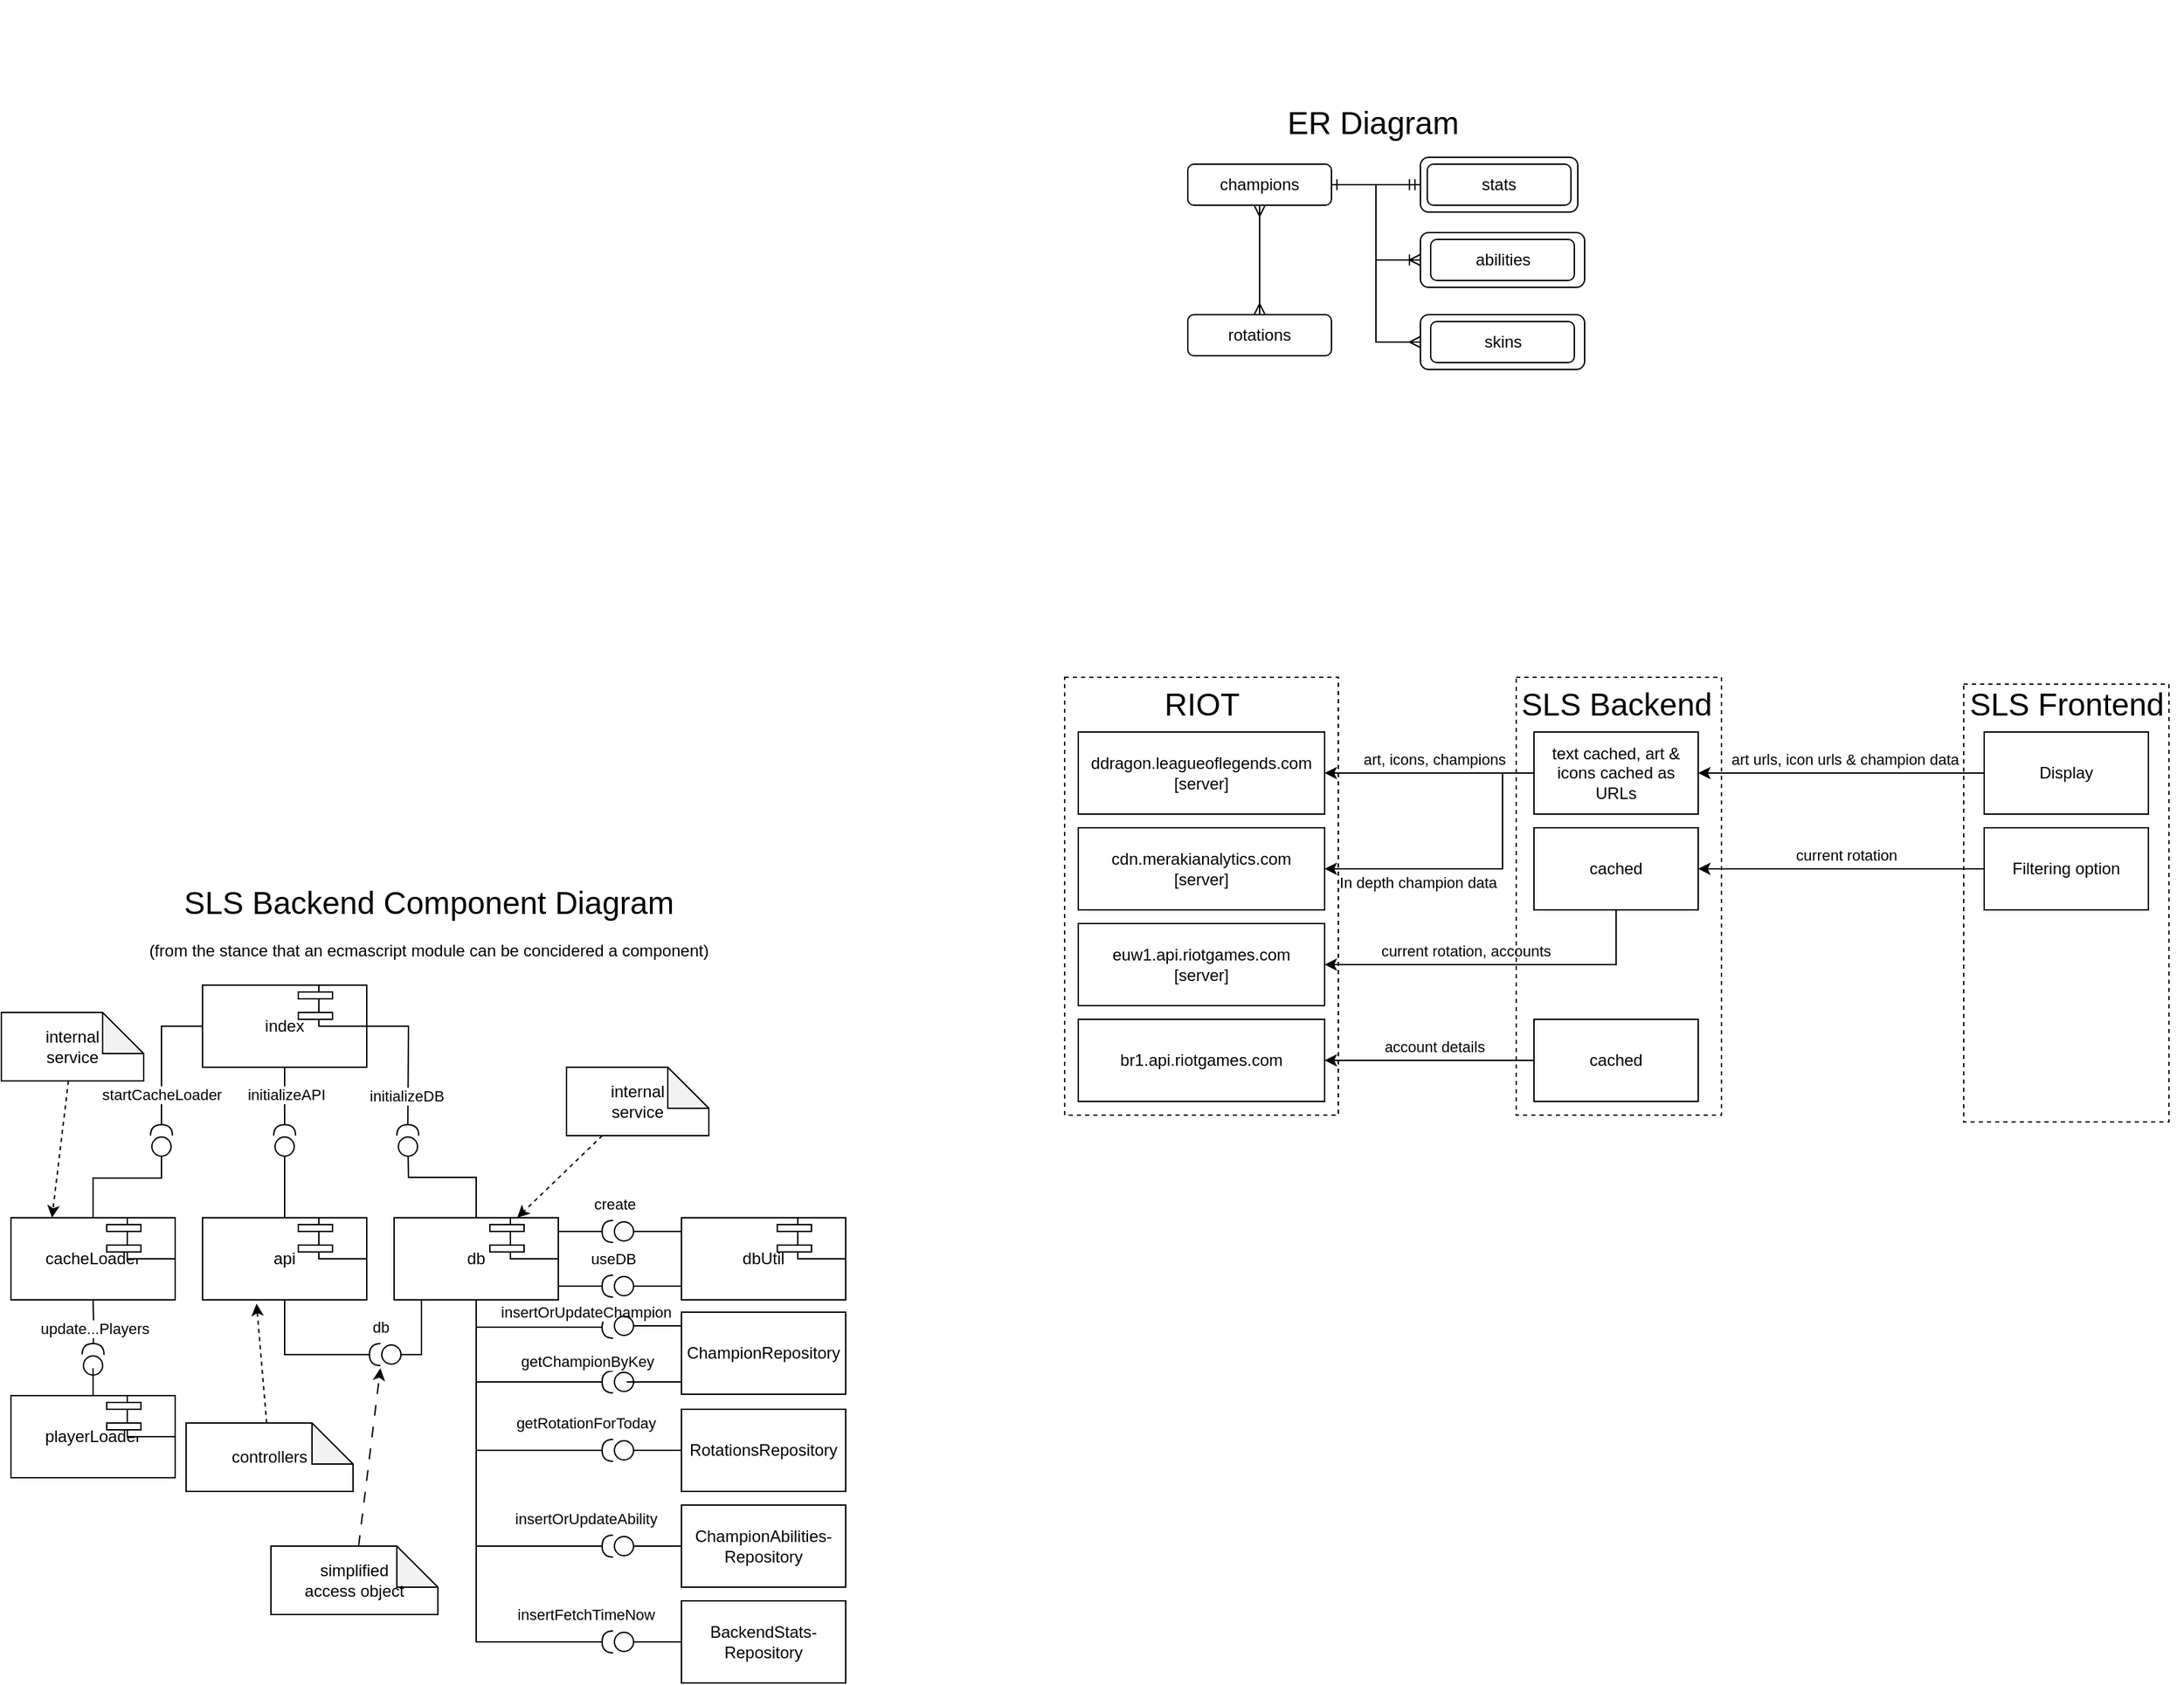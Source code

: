<mxfile version="21.2.7" type="device">
  <diagram name="Side-1" id="GAiowCaoIhMKVycIKYPk">
    <mxGraphModel dx="2308" dy="799" grid="1" gridSize="10" guides="1" tooltips="1" connect="1" arrows="1" fold="1" page="1" pageScale="1" pageWidth="827" pageHeight="1169" math="0" shadow="0">
      <root>
        <mxCell id="0" />
        <mxCell id="1" parent="0" />
        <mxCell id="Hu1gVXQANjmjMfa-NOWD-140" value="" style="rounded=0;whiteSpace=wrap;html=1;dashed=1;fillColor=none;" vertex="1" parent="1">
          <mxGeometry x="-50" y="585" width="200" height="320" as="geometry" />
        </mxCell>
        <mxCell id="Hu1gVXQANjmjMfa-NOWD-12" style="edgeStyle=orthogonalEdgeStyle;rounded=0;orthogonalLoop=1;jettySize=auto;html=1;startArrow=classic;startFill=1;endArrow=none;endFill=0;" edge="1" parent="1" source="Hu1gVXQANjmjMfa-NOWD-2" target="Hu1gVXQANjmjMfa-NOWD-10">
          <mxGeometry relative="1" as="geometry" />
        </mxCell>
        <mxCell id="Hu1gVXQANjmjMfa-NOWD-13" value="art, icons, champions" style="edgeLabel;html=1;align=center;verticalAlign=middle;resizable=0;points=[];" vertex="1" connectable="0" parent="Hu1gVXQANjmjMfa-NOWD-12">
          <mxGeometry x="-0.202" y="1" relative="1" as="geometry">
            <mxPoint x="19" y="-9" as="offset" />
          </mxGeometry>
        </mxCell>
        <mxCell id="Hu1gVXQANjmjMfa-NOWD-2" value="ddragon.leagueoflegends.com&lt;br&gt;[server]" style="rounded=0;whiteSpace=wrap;html=1;" vertex="1" parent="1">
          <mxGeometry x="-40" y="625" width="180" height="60" as="geometry" />
        </mxCell>
        <mxCell id="Hu1gVXQANjmjMfa-NOWD-3" value="euw1.api.riotgames.com&lt;br&gt;[server]" style="rounded=0;whiteSpace=wrap;html=1;" vertex="1" parent="1">
          <mxGeometry x="-40" y="765" width="180" height="60" as="geometry" />
        </mxCell>
        <mxCell id="Hu1gVXQANjmjMfa-NOWD-4" value="cdn.merakianalytics.com&lt;br&gt;[server]" style="rounded=0;whiteSpace=wrap;html=1;" vertex="1" parent="1">
          <mxGeometry x="-40" y="695" width="180" height="60" as="geometry" />
        </mxCell>
        <mxCell id="Hu1gVXQANjmjMfa-NOWD-5" value="br1.api.riotgames.com" style="rounded=0;whiteSpace=wrap;html=1;" vertex="1" parent="1">
          <mxGeometry x="-40" y="835" width="180" height="60" as="geometry" />
        </mxCell>
        <mxCell id="Hu1gVXQANjmjMfa-NOWD-6" value="&lt;font style=&quot;font-size: 23px;&quot;&gt;RIOT&lt;/font&gt;" style="text;html=1;align=center;verticalAlign=middle;resizable=0;points=[];autosize=1;strokeColor=none;fillColor=none;" vertex="1" parent="1">
          <mxGeometry x="10" y="585" width="80" height="40" as="geometry" />
        </mxCell>
        <mxCell id="Hu1gVXQANjmjMfa-NOWD-7" value="&lt;font style=&quot;font-size: 23px;&quot;&gt;SLS Backend&lt;/font&gt;" style="text;html=1;align=center;verticalAlign=middle;resizable=0;points=[];autosize=1;strokeColor=none;fillColor=none;" vertex="1" parent="1">
          <mxGeometry x="273" y="585" width="160" height="40" as="geometry" />
        </mxCell>
        <mxCell id="Hu1gVXQANjmjMfa-NOWD-8" value="&lt;font style=&quot;font-size: 23px;&quot;&gt;SLS Frontend&lt;/font&gt;" style="text;html=1;align=center;verticalAlign=middle;resizable=0;points=[];autosize=1;strokeColor=none;fillColor=none;" vertex="1" parent="1">
          <mxGeometry x="597" y="585" width="170" height="40" as="geometry" />
        </mxCell>
        <mxCell id="Hu1gVXQANjmjMfa-NOWD-18" style="edgeStyle=orthogonalEdgeStyle;rounded=0;orthogonalLoop=1;jettySize=auto;html=1;entryX=1;entryY=0.5;entryDx=0;entryDy=0;" edge="1" parent="1" source="Hu1gVXQANjmjMfa-NOWD-10" target="Hu1gVXQANjmjMfa-NOWD-4">
          <mxGeometry relative="1" as="geometry">
            <Array as="points">
              <mxPoint x="270" y="655" />
              <mxPoint x="270" y="725" />
            </Array>
          </mxGeometry>
        </mxCell>
        <mxCell id="Hu1gVXQANjmjMfa-NOWD-19" value="In depth champion data" style="edgeLabel;html=1;align=center;verticalAlign=middle;resizable=0;points=[];" vertex="1" connectable="0" parent="Hu1gVXQANjmjMfa-NOWD-18">
          <mxGeometry x="0.668" relative="1" as="geometry">
            <mxPoint x="31" y="10" as="offset" />
          </mxGeometry>
        </mxCell>
        <mxCell id="Hu1gVXQANjmjMfa-NOWD-10" value="text cached, art &amp;amp; icons cached as URLs" style="rounded=0;whiteSpace=wrap;html=1;" vertex="1" parent="1">
          <mxGeometry x="293" y="625" width="120" height="60" as="geometry" />
        </mxCell>
        <mxCell id="Hu1gVXQANjmjMfa-NOWD-14" style="edgeStyle=orthogonalEdgeStyle;rounded=0;orthogonalLoop=1;jettySize=auto;html=1;" edge="1" parent="1" source="Hu1gVXQANjmjMfa-NOWD-11" target="Hu1gVXQANjmjMfa-NOWD-10">
          <mxGeometry relative="1" as="geometry" />
        </mxCell>
        <mxCell id="Hu1gVXQANjmjMfa-NOWD-15" value="art urls, icon urls &amp;amp; champion data" style="edgeLabel;html=1;align=center;verticalAlign=middle;resizable=0;points=[];" vertex="1" connectable="0" parent="Hu1gVXQANjmjMfa-NOWD-14">
          <mxGeometry x="0.2" relative="1" as="geometry">
            <mxPoint x="23" y="-10" as="offset" />
          </mxGeometry>
        </mxCell>
        <mxCell id="Hu1gVXQANjmjMfa-NOWD-11" value="Display" style="rounded=0;whiteSpace=wrap;html=1;" vertex="1" parent="1">
          <mxGeometry x="622" y="625" width="120" height="60" as="geometry" />
        </mxCell>
        <mxCell id="Hu1gVXQANjmjMfa-NOWD-20" style="edgeStyle=orthogonalEdgeStyle;rounded=0;orthogonalLoop=1;jettySize=auto;html=1;" edge="1" parent="1" source="Hu1gVXQANjmjMfa-NOWD-16" target="Hu1gVXQANjmjMfa-NOWD-3">
          <mxGeometry relative="1" as="geometry">
            <Array as="points">
              <mxPoint x="353" y="795" />
            </Array>
          </mxGeometry>
        </mxCell>
        <mxCell id="Hu1gVXQANjmjMfa-NOWD-24" value="current rotation, accounts" style="edgeLabel;html=1;align=center;verticalAlign=middle;resizable=0;points=[];" vertex="1" connectable="0" parent="Hu1gVXQANjmjMfa-NOWD-20">
          <mxGeometry x="0.19" y="1" relative="1" as="geometry">
            <mxPoint y="-11" as="offset" />
          </mxGeometry>
        </mxCell>
        <mxCell id="Hu1gVXQANjmjMfa-NOWD-16" value="cached" style="rounded=0;whiteSpace=wrap;html=1;" vertex="1" parent="1">
          <mxGeometry x="293" y="695" width="120" height="60" as="geometry" />
        </mxCell>
        <mxCell id="Hu1gVXQANjmjMfa-NOWD-22" style="edgeStyle=orthogonalEdgeStyle;rounded=0;orthogonalLoop=1;jettySize=auto;html=1;" edge="1" parent="1" source="Hu1gVXQANjmjMfa-NOWD-21" target="Hu1gVXQANjmjMfa-NOWD-16">
          <mxGeometry relative="1" as="geometry" />
        </mxCell>
        <mxCell id="Hu1gVXQANjmjMfa-NOWD-23" value="current rotation" style="edgeLabel;html=1;align=center;verticalAlign=middle;resizable=0;points=[];" vertex="1" connectable="0" parent="Hu1gVXQANjmjMfa-NOWD-22">
          <mxGeometry x="0.212" y="-2" relative="1" as="geometry">
            <mxPoint x="25" y="-8" as="offset" />
          </mxGeometry>
        </mxCell>
        <mxCell id="Hu1gVXQANjmjMfa-NOWD-21" value="Filtering option" style="rounded=0;whiteSpace=wrap;html=1;" vertex="1" parent="1">
          <mxGeometry x="622" y="695" width="120" height="60" as="geometry" />
        </mxCell>
        <mxCell id="Hu1gVXQANjmjMfa-NOWD-25" value="&lt;font style=&quot;font-size: 23px;&quot;&gt;ER Diagram&lt;/font&gt;" style="text;html=1;align=center;verticalAlign=middle;resizable=0;points=[];autosize=1;strokeColor=none;fillColor=none;" vertex="1" parent="1">
          <mxGeometry x="100" y="160" width="150" height="40" as="geometry" />
        </mxCell>
        <mxCell id="Hu1gVXQANjmjMfa-NOWD-28" style="edgeStyle=orthogonalEdgeStyle;rounded=0;orthogonalLoop=1;jettySize=auto;html=1;endArrow=ERmandOne;endFill=0;startArrow=ERone;startFill=0;" edge="1" parent="1" source="Hu1gVXQANjmjMfa-NOWD-26" target="Hu1gVXQANjmjMfa-NOWD-27">
          <mxGeometry relative="1" as="geometry" />
        </mxCell>
        <mxCell id="Hu1gVXQANjmjMfa-NOWD-33" style="edgeStyle=orthogonalEdgeStyle;rounded=0;orthogonalLoop=1;jettySize=auto;html=1;entryX=0;entryY=0.5;entryDx=0;entryDy=0;endArrow=ERoneToMany;endFill=0;" edge="1" parent="1" source="Hu1gVXQANjmjMfa-NOWD-26" target="Hu1gVXQANjmjMfa-NOWD-31">
          <mxGeometry relative="1" as="geometry" />
        </mxCell>
        <mxCell id="Hu1gVXQANjmjMfa-NOWD-36" style="edgeStyle=orthogonalEdgeStyle;rounded=0;orthogonalLoop=1;jettySize=auto;html=1;entryX=0;entryY=0.5;entryDx=0;entryDy=0;endArrow=ERmany;endFill=0;startArrow=baseDash;startFill=0;" edge="1" parent="1" source="Hu1gVXQANjmjMfa-NOWD-26" target="Hu1gVXQANjmjMfa-NOWD-34">
          <mxGeometry relative="1" as="geometry" />
        </mxCell>
        <mxCell id="Hu1gVXQANjmjMfa-NOWD-40" style="edgeStyle=orthogonalEdgeStyle;rounded=0;orthogonalLoop=1;jettySize=auto;html=1;entryX=0.5;entryY=0;entryDx=0;entryDy=0;endArrow=ERmany;endFill=0;startArrow=ERmany;startFill=0;" edge="1" parent="1" source="Hu1gVXQANjmjMfa-NOWD-26" target="Hu1gVXQANjmjMfa-NOWD-37">
          <mxGeometry relative="1" as="geometry" />
        </mxCell>
        <mxCell id="Hu1gVXQANjmjMfa-NOWD-26" value="champions" style="rounded=1;whiteSpace=wrap;html=1;" vertex="1" parent="1">
          <mxGeometry x="40" y="210" width="105" height="30" as="geometry" />
        </mxCell>
        <mxCell id="Hu1gVXQANjmjMfa-NOWD-27" value="stats" style="rounded=1;whiteSpace=wrap;html=1;" vertex="1" parent="1">
          <mxGeometry x="210" y="205" width="115" height="40" as="geometry" />
        </mxCell>
        <mxCell id="Hu1gVXQANjmjMfa-NOWD-29" value="stats" style="rounded=1;whiteSpace=wrap;html=1;" vertex="1" parent="1">
          <mxGeometry x="215" y="210" width="105" height="30" as="geometry" />
        </mxCell>
        <mxCell id="Hu1gVXQANjmjMfa-NOWD-30" value="" style="shape=image;verticalLabelPosition=bottom;labelBackgroundColor=default;verticalAlign=top;aspect=fixed;imageAspect=0;image=https://webusupload.apowersoft.info/gitmind/wp-content/uploads/2021/04/erd-symbols.jpg;" vertex="1" parent="1">
          <mxGeometry x="-570" y="90" width="520" height="344" as="geometry" />
        </mxCell>
        <mxCell id="Hu1gVXQANjmjMfa-NOWD-31" value="abilities" style="rounded=1;whiteSpace=wrap;html=1;" vertex="1" parent="1">
          <mxGeometry x="210" y="260" width="120" height="40" as="geometry" />
        </mxCell>
        <mxCell id="Hu1gVXQANjmjMfa-NOWD-32" value="abilities" style="rounded=1;whiteSpace=wrap;html=1;" vertex="1" parent="1">
          <mxGeometry x="217.5" y="265" width="105" height="30" as="geometry" />
        </mxCell>
        <mxCell id="Hu1gVXQANjmjMfa-NOWD-34" value="abilities" style="rounded=1;whiteSpace=wrap;html=1;" vertex="1" parent="1">
          <mxGeometry x="210" y="320" width="120" height="40" as="geometry" />
        </mxCell>
        <mxCell id="Hu1gVXQANjmjMfa-NOWD-35" value="skins" style="rounded=1;whiteSpace=wrap;html=1;" vertex="1" parent="1">
          <mxGeometry x="217.5" y="325" width="105" height="30" as="geometry" />
        </mxCell>
        <mxCell id="Hu1gVXQANjmjMfa-NOWD-37" value="rotations" style="rounded=1;whiteSpace=wrap;html=1;" vertex="1" parent="1">
          <mxGeometry x="40" y="320" width="105" height="30" as="geometry" />
        </mxCell>
        <mxCell id="Hu1gVXQANjmjMfa-NOWD-41" value="&lt;font style=&quot;font-size: 23px;&quot;&gt;SLS Backend Component Diagram&lt;/font&gt;" style="text;html=1;align=center;verticalAlign=middle;resizable=0;points=[];autosize=1;strokeColor=none;fillColor=none;" vertex="1" parent="1">
          <mxGeometry x="-705" y="730" width="380" height="40" as="geometry" />
        </mxCell>
        <mxCell id="Hu1gVXQANjmjMfa-NOWD-42" value="&lt;font style=&quot;font-size: 12px;&quot;&gt;(from the stance that an ecmascript module can be concidered a component)&lt;/font&gt;" style="text;html=1;align=center;verticalAlign=middle;resizable=0;points=[];autosize=1;strokeColor=none;fillColor=none;" vertex="1" parent="1">
          <mxGeometry x="-730" y="770" width="430" height="30" as="geometry" />
        </mxCell>
        <mxCell id="Hu1gVXQANjmjMfa-NOWD-44" style="edgeStyle=orthogonalEdgeStyle;rounded=0;orthogonalLoop=1;jettySize=auto;html=1;endArrow=halfCircle;endFill=0;" edge="1" parent="1" source="Hu1gVXQANjmjMfa-NOWD-43">
          <mxGeometry relative="1" as="geometry">
            <mxPoint x="-530" y="920" as="targetPoint" />
          </mxGeometry>
        </mxCell>
        <mxCell id="Hu1gVXQANjmjMfa-NOWD-54" value="initializeDB" style="edgeLabel;html=1;align=center;verticalAlign=middle;resizable=0;points=[];" vertex="1" connectable="0" parent="Hu1gVXQANjmjMfa-NOWD-44">
          <mxGeometry x="0.717" y="-1" relative="1" as="geometry">
            <mxPoint y="-14" as="offset" />
          </mxGeometry>
        </mxCell>
        <mxCell id="Hu1gVXQANjmjMfa-NOWD-45" style="edgeStyle=orthogonalEdgeStyle;rounded=0;orthogonalLoop=1;jettySize=auto;html=1;endArrow=halfCircle;endFill=0;" edge="1" parent="1" source="Hu1gVXQANjmjMfa-NOWD-43">
          <mxGeometry relative="1" as="geometry">
            <mxPoint x="-620" y="920" as="targetPoint" />
          </mxGeometry>
        </mxCell>
        <mxCell id="Hu1gVXQANjmjMfa-NOWD-56" value="initializeAPI" style="edgeLabel;html=1;align=center;verticalAlign=middle;resizable=0;points=[];" vertex="1" connectable="0" parent="Hu1gVXQANjmjMfa-NOWD-45">
          <mxGeometry x="0.275" y="-2" relative="1" as="geometry">
            <mxPoint x="2" y="-12" as="offset" />
          </mxGeometry>
        </mxCell>
        <mxCell id="Hu1gVXQANjmjMfa-NOWD-46" style="edgeStyle=orthogonalEdgeStyle;rounded=0;orthogonalLoop=1;jettySize=auto;html=1;endArrow=halfCircle;endFill=0;" edge="1" parent="1" source="Hu1gVXQANjmjMfa-NOWD-43">
          <mxGeometry relative="1" as="geometry">
            <mxPoint x="-710" y="920" as="targetPoint" />
            <Array as="points">
              <mxPoint x="-710" y="840" />
            </Array>
          </mxGeometry>
        </mxCell>
        <mxCell id="Hu1gVXQANjmjMfa-NOWD-55" value="startCacheLoader" style="edgeLabel;html=1;align=center;verticalAlign=middle;resizable=0;points=[];" vertex="1" connectable="0" parent="Hu1gVXQANjmjMfa-NOWD-46">
          <mxGeometry x="0.599" relative="1" as="geometry">
            <mxPoint y="-8" as="offset" />
          </mxGeometry>
        </mxCell>
        <mxCell id="Hu1gVXQANjmjMfa-NOWD-43" value="index" style="rounded=0;whiteSpace=wrap;html=1;" vertex="1" parent="1">
          <mxGeometry x="-680" y="810" width="120" height="60" as="geometry" />
        </mxCell>
        <mxCell id="Hu1gVXQANjmjMfa-NOWD-50" style="edgeStyle=orthogonalEdgeStyle;rounded=0;orthogonalLoop=1;jettySize=auto;html=1;endArrow=circle;endFill=0;" edge="1" parent="1" source="Hu1gVXQANjmjMfa-NOWD-47">
          <mxGeometry relative="1" as="geometry">
            <mxPoint x="-530.0" y="920" as="targetPoint" />
          </mxGeometry>
        </mxCell>
        <mxCell id="Hu1gVXQANjmjMfa-NOWD-60" style="edgeStyle=orthogonalEdgeStyle;rounded=0;orthogonalLoop=1;jettySize=auto;html=1;endArrow=halfCircle;endFill=0;" edge="1" parent="1">
          <mxGeometry relative="1" as="geometry">
            <mxPoint x="-380" y="990" as="targetPoint" />
            <mxPoint x="-460" y="990" as="sourcePoint" />
            <Array as="points">
              <mxPoint x="-410" y="990" />
              <mxPoint x="-410" y="990" />
            </Array>
          </mxGeometry>
        </mxCell>
        <mxCell id="Hu1gVXQANjmjMfa-NOWD-65" value="create" style="edgeLabel;html=1;align=center;verticalAlign=middle;resizable=0;points=[];" vertex="1" connectable="0" parent="Hu1gVXQANjmjMfa-NOWD-60">
          <mxGeometry x="0.257" y="2" relative="1" as="geometry">
            <mxPoint x="30" y="-18" as="offset" />
          </mxGeometry>
        </mxCell>
        <mxCell id="Hu1gVXQANjmjMfa-NOWD-61" style="edgeStyle=orthogonalEdgeStyle;rounded=0;orthogonalLoop=1;jettySize=auto;html=1;endArrow=halfCircle;endFill=0;" edge="1" parent="1">
          <mxGeometry relative="1" as="geometry">
            <mxPoint x="-380" y="1030" as="targetPoint" />
            <mxPoint x="-460" y="1030" as="sourcePoint" />
            <Array as="points">
              <mxPoint x="-430" y="1030" />
              <mxPoint x="-430" y="1030" />
            </Array>
          </mxGeometry>
        </mxCell>
        <mxCell id="Hu1gVXQANjmjMfa-NOWD-66" value="useDB" style="edgeLabel;html=1;align=center;verticalAlign=middle;resizable=0;points=[];" vertex="1" connectable="0" parent="Hu1gVXQANjmjMfa-NOWD-61">
          <mxGeometry x="0.126" y="2" relative="1" as="geometry">
            <mxPoint x="35" y="-18" as="offset" />
          </mxGeometry>
        </mxCell>
        <mxCell id="Hu1gVXQANjmjMfa-NOWD-76" style="edgeStyle=orthogonalEdgeStyle;rounded=0;orthogonalLoop=1;jettySize=auto;html=1;endArrow=halfCircle;endFill=0;" edge="1" parent="1" source="Hu1gVXQANjmjMfa-NOWD-47">
          <mxGeometry relative="1" as="geometry">
            <mxPoint x="-380" y="1060" as="targetPoint" />
            <Array as="points">
              <mxPoint x="-480" y="1060" />
              <mxPoint x="-380" y="1060" />
            </Array>
          </mxGeometry>
        </mxCell>
        <mxCell id="Hu1gVXQANjmjMfa-NOWD-84" value="insertOrUpdateChampion" style="edgeLabel;html=1;align=center;verticalAlign=middle;resizable=0;points=[];" vertex="1" connectable="0" parent="Hu1gVXQANjmjMfa-NOWD-76">
          <mxGeometry x="0.667" y="-1" relative="1" as="geometry">
            <mxPoint y="-12" as="offset" />
          </mxGeometry>
        </mxCell>
        <mxCell id="Hu1gVXQANjmjMfa-NOWD-77" style="edgeStyle=orthogonalEdgeStyle;rounded=0;orthogonalLoop=1;jettySize=auto;html=1;endArrow=halfCircle;endFill=0;" edge="1" parent="1" source="Hu1gVXQANjmjMfa-NOWD-47">
          <mxGeometry relative="1" as="geometry">
            <mxPoint x="-380" y="1150" as="targetPoint" />
            <Array as="points">
              <mxPoint x="-480" y="1150" />
            </Array>
          </mxGeometry>
        </mxCell>
        <mxCell id="Hu1gVXQANjmjMfa-NOWD-85" value="getRotationForToday" style="edgeLabel;html=1;align=center;verticalAlign=middle;resizable=0;points=[];" vertex="1" connectable="0" parent="Hu1gVXQANjmjMfa-NOWD-77">
          <mxGeometry x="0.457" y="1" relative="1" as="geometry">
            <mxPoint x="37" y="-19" as="offset" />
          </mxGeometry>
        </mxCell>
        <mxCell id="Hu1gVXQANjmjMfa-NOWD-80" style="edgeStyle=orthogonalEdgeStyle;rounded=0;orthogonalLoop=1;jettySize=auto;html=1;endArrow=halfCircle;endFill=0;" edge="1" parent="1" source="Hu1gVXQANjmjMfa-NOWD-47">
          <mxGeometry relative="1" as="geometry">
            <mxPoint x="-380" y="1220" as="targetPoint" />
            <Array as="points">
              <mxPoint x="-480" y="1220" />
            </Array>
          </mxGeometry>
        </mxCell>
        <mxCell id="Hu1gVXQANjmjMfa-NOWD-87" value="insertOrUpdateAbility" style="edgeLabel;html=1;align=center;verticalAlign=middle;resizable=0;points=[];" vertex="1" connectable="0" parent="Hu1gVXQANjmjMfa-NOWD-80">
          <mxGeometry x="0.698" y="-1" relative="1" as="geometry">
            <mxPoint x="22" y="-21" as="offset" />
          </mxGeometry>
        </mxCell>
        <mxCell id="Hu1gVXQANjmjMfa-NOWD-82" style="edgeStyle=orthogonalEdgeStyle;rounded=0;orthogonalLoop=1;jettySize=auto;html=1;endArrow=halfCircle;endFill=0;" edge="1" parent="1" source="Hu1gVXQANjmjMfa-NOWD-47">
          <mxGeometry relative="1" as="geometry">
            <mxPoint x="-380" y="1290" as="targetPoint" />
            <Array as="points">
              <mxPoint x="-480" y="1290" />
            </Array>
          </mxGeometry>
        </mxCell>
        <mxCell id="Hu1gVXQANjmjMfa-NOWD-88" value="insertFetchTimeNow" style="edgeLabel;html=1;align=center;verticalAlign=middle;resizable=0;points=[];" vertex="1" connectable="0" parent="Hu1gVXQANjmjMfa-NOWD-82">
          <mxGeometry x="0.628" y="2" relative="1" as="geometry">
            <mxPoint x="45" y="-18" as="offset" />
          </mxGeometry>
        </mxCell>
        <mxCell id="Hu1gVXQANjmjMfa-NOWD-90" style="edgeStyle=orthogonalEdgeStyle;rounded=0;orthogonalLoop=1;jettySize=auto;html=1;endArrow=circle;endFill=0;" edge="1" parent="1" source="Hu1gVXQANjmjMfa-NOWD-47">
          <mxGeometry relative="1" as="geometry">
            <mxPoint x="-550" y="1080" as="targetPoint" />
            <Array as="points">
              <mxPoint x="-520" y="1080" />
            </Array>
          </mxGeometry>
        </mxCell>
        <mxCell id="Hu1gVXQANjmjMfa-NOWD-92" style="edgeStyle=orthogonalEdgeStyle;rounded=0;orthogonalLoop=1;jettySize=auto;html=1;endArrow=halfCircle;endFill=0;" edge="1" parent="1" source="Hu1gVXQANjmjMfa-NOWD-47">
          <mxGeometry relative="1" as="geometry">
            <mxPoint x="-380" y="1100" as="targetPoint" />
            <Array as="points">
              <mxPoint x="-480" y="1100" />
            </Array>
          </mxGeometry>
        </mxCell>
        <mxCell id="Hu1gVXQANjmjMfa-NOWD-93" value="getChampionByKey" style="edgeLabel;html=1;align=center;verticalAlign=middle;resizable=0;points=[];" vertex="1" connectable="0" parent="Hu1gVXQANjmjMfa-NOWD-92">
          <mxGeometry x="0.03" relative="1" as="geometry">
            <mxPoint x="58" y="-15" as="offset" />
          </mxGeometry>
        </mxCell>
        <mxCell id="Hu1gVXQANjmjMfa-NOWD-47" value="db" style="rounded=0;whiteSpace=wrap;html=1;" vertex="1" parent="1">
          <mxGeometry x="-540" y="980" width="120" height="60" as="geometry" />
        </mxCell>
        <mxCell id="Hu1gVXQANjmjMfa-NOWD-52" style="edgeStyle=orthogonalEdgeStyle;rounded=0;orthogonalLoop=1;jettySize=auto;html=1;endArrow=circle;endFill=0;" edge="1" parent="1" source="Hu1gVXQANjmjMfa-NOWD-48">
          <mxGeometry relative="1" as="geometry">
            <mxPoint x="-710" y="920" as="targetPoint" />
            <Array as="points">
              <mxPoint x="-760" y="951" />
              <mxPoint x="-710" y="951" />
            </Array>
          </mxGeometry>
        </mxCell>
        <mxCell id="Hu1gVXQANjmjMfa-NOWD-48" value="cacheLoader" style="rounded=0;whiteSpace=wrap;html=1;" vertex="1" parent="1">
          <mxGeometry x="-820" y="980" width="120" height="60" as="geometry" />
        </mxCell>
        <mxCell id="Hu1gVXQANjmjMfa-NOWD-51" style="edgeStyle=orthogonalEdgeStyle;rounded=0;orthogonalLoop=1;jettySize=auto;html=1;endArrow=circle;endFill=0;" edge="1" parent="1" source="Hu1gVXQANjmjMfa-NOWD-49">
          <mxGeometry relative="1" as="geometry">
            <mxPoint x="-620.0" y="920" as="targetPoint" />
          </mxGeometry>
        </mxCell>
        <mxCell id="Hu1gVXQANjmjMfa-NOWD-57" value="update...Players" style="edgeStyle=orthogonalEdgeStyle;rounded=0;orthogonalLoop=1;jettySize=auto;html=1;endArrow=halfCircle;endFill=0;" edge="1" parent="1">
          <mxGeometry relative="1" as="geometry">
            <mxPoint x="-760" y="1080" as="targetPoint" />
            <mxPoint x="-759.966" y="1040" as="sourcePoint" />
          </mxGeometry>
        </mxCell>
        <mxCell id="Hu1gVXQANjmjMfa-NOWD-89" style="edgeStyle=orthogonalEdgeStyle;rounded=0;orthogonalLoop=1;jettySize=auto;html=1;endArrow=halfCircle;endFill=0;" edge="1" parent="1" source="Hu1gVXQANjmjMfa-NOWD-49">
          <mxGeometry relative="1" as="geometry">
            <mxPoint x="-550" y="1080" as="targetPoint" />
            <Array as="points">
              <mxPoint x="-620" y="1080" />
            </Array>
          </mxGeometry>
        </mxCell>
        <mxCell id="Hu1gVXQANjmjMfa-NOWD-91" value="db" style="edgeLabel;html=1;align=center;verticalAlign=middle;resizable=0;points=[];" vertex="1" connectable="0" parent="Hu1gVXQANjmjMfa-NOWD-89">
          <mxGeometry x="0.201" y="1" relative="1" as="geometry">
            <mxPoint x="44" y="-19" as="offset" />
          </mxGeometry>
        </mxCell>
        <mxCell id="Hu1gVXQANjmjMfa-NOWD-49" value="api" style="rounded=0;whiteSpace=wrap;html=1;" vertex="1" parent="1">
          <mxGeometry x="-680" y="980" width="120" height="60" as="geometry" />
        </mxCell>
        <mxCell id="Hu1gVXQANjmjMfa-NOWD-67" style="edgeStyle=orthogonalEdgeStyle;rounded=0;orthogonalLoop=1;jettySize=auto;html=1;endArrow=circle;endFill=0;" edge="1" parent="1" source="Hu1gVXQANjmjMfa-NOWD-58">
          <mxGeometry relative="1" as="geometry">
            <mxPoint x="-760" y="1080" as="targetPoint" />
          </mxGeometry>
        </mxCell>
        <mxCell id="Hu1gVXQANjmjMfa-NOWD-58" value="playerLoader" style="rounded=0;whiteSpace=wrap;html=1;" vertex="1" parent="1">
          <mxGeometry x="-820" y="1110" width="120" height="60" as="geometry" />
        </mxCell>
        <mxCell id="Hu1gVXQANjmjMfa-NOWD-63" style="edgeStyle=orthogonalEdgeStyle;rounded=0;orthogonalLoop=1;jettySize=auto;html=1;endArrow=circle;endFill=0;" edge="1" parent="1" source="Hu1gVXQANjmjMfa-NOWD-62">
          <mxGeometry relative="1" as="geometry">
            <mxPoint x="-380" y="990" as="targetPoint" />
            <Array as="points">
              <mxPoint x="-350" y="990" />
              <mxPoint x="-350" y="990" />
            </Array>
          </mxGeometry>
        </mxCell>
        <mxCell id="Hu1gVXQANjmjMfa-NOWD-64" style="edgeStyle=orthogonalEdgeStyle;rounded=0;orthogonalLoop=1;jettySize=auto;html=1;endArrow=circle;endFill=0;" edge="1" parent="1" source="Hu1gVXQANjmjMfa-NOWD-62">
          <mxGeometry relative="1" as="geometry">
            <mxPoint x="-380" y="1030" as="targetPoint" />
            <Array as="points">
              <mxPoint x="-350" y="1030" />
              <mxPoint x="-350" y="1030" />
            </Array>
          </mxGeometry>
        </mxCell>
        <mxCell id="Hu1gVXQANjmjMfa-NOWD-62" value="dbUtil" style="rounded=0;whiteSpace=wrap;html=1;" vertex="1" parent="1">
          <mxGeometry x="-330" y="980" width="120" height="60" as="geometry" />
        </mxCell>
        <mxCell id="Hu1gVXQANjmjMfa-NOWD-78" style="edgeStyle=orthogonalEdgeStyle;rounded=0;orthogonalLoop=1;jettySize=auto;html=1;endArrow=circle;endFill=0;" edge="1" parent="1">
          <mxGeometry relative="1" as="geometry">
            <mxPoint x="-380" y="1059" as="targetPoint" />
            <mxPoint x="-330" y="1059" as="sourcePoint" />
          </mxGeometry>
        </mxCell>
        <mxCell id="Hu1gVXQANjmjMfa-NOWD-94" style="edgeStyle=orthogonalEdgeStyle;rounded=0;orthogonalLoop=1;jettySize=auto;html=1;endArrow=circle;endFill=0;" edge="1" parent="1" source="Hu1gVXQANjmjMfa-NOWD-68">
          <mxGeometry relative="1" as="geometry">
            <mxPoint x="-380" y="1100" as="targetPoint" />
            <Array as="points">
              <mxPoint x="-370" y="1100" />
              <mxPoint x="-370" y="1100" />
            </Array>
          </mxGeometry>
        </mxCell>
        <mxCell id="Hu1gVXQANjmjMfa-NOWD-68" value="ChampionRepository" style="rounded=0;whiteSpace=wrap;html=1;" vertex="1" parent="1">
          <mxGeometry x="-330" y="1049" width="120" height="60" as="geometry" />
        </mxCell>
        <mxCell id="Hu1gVXQANjmjMfa-NOWD-79" style="edgeStyle=orthogonalEdgeStyle;rounded=0;orthogonalLoop=1;jettySize=auto;html=1;endArrow=circle;endFill=0;" edge="1" parent="1" source="Hu1gVXQANjmjMfa-NOWD-69">
          <mxGeometry relative="1" as="geometry">
            <mxPoint x="-380" y="1150" as="targetPoint" />
          </mxGeometry>
        </mxCell>
        <mxCell id="Hu1gVXQANjmjMfa-NOWD-69" value="RotationsRepository" style="rounded=0;whiteSpace=wrap;html=1;" vertex="1" parent="1">
          <mxGeometry x="-330" y="1120" width="120" height="60" as="geometry" />
        </mxCell>
        <mxCell id="Hu1gVXQANjmjMfa-NOWD-81" style="edgeStyle=orthogonalEdgeStyle;rounded=0;orthogonalLoop=1;jettySize=auto;html=1;endArrow=circle;endFill=0;" edge="1" parent="1" source="Hu1gVXQANjmjMfa-NOWD-70">
          <mxGeometry relative="1" as="geometry">
            <mxPoint x="-380" y="1220" as="targetPoint" />
          </mxGeometry>
        </mxCell>
        <mxCell id="Hu1gVXQANjmjMfa-NOWD-70" value="ChampionAbilities-&lt;br&gt;Repository" style="rounded=0;whiteSpace=wrap;html=1;" vertex="1" parent="1">
          <mxGeometry x="-330" y="1190" width="120" height="60" as="geometry" />
        </mxCell>
        <mxCell id="Hu1gVXQANjmjMfa-NOWD-83" style="edgeStyle=orthogonalEdgeStyle;rounded=0;orthogonalLoop=1;jettySize=auto;html=1;endArrow=circle;endFill=0;" edge="1" parent="1" source="Hu1gVXQANjmjMfa-NOWD-71">
          <mxGeometry relative="1" as="geometry">
            <mxPoint x="-380" y="1290" as="targetPoint" />
          </mxGeometry>
        </mxCell>
        <mxCell id="Hu1gVXQANjmjMfa-NOWD-71" value="BackendStats-&lt;br&gt;Repository" style="rounded=0;whiteSpace=wrap;html=1;" vertex="1" parent="1">
          <mxGeometry x="-330" y="1260" width="120" height="60" as="geometry" />
        </mxCell>
        <mxCell id="Hu1gVXQANjmjMfa-NOWD-96" style="rounded=0;orthogonalLoop=1;jettySize=auto;html=1;entryX=0.75;entryY=0;entryDx=0;entryDy=0;dashed=1;" edge="1" parent="1" source="Hu1gVXQANjmjMfa-NOWD-95" target="Hu1gVXQANjmjMfa-NOWD-47">
          <mxGeometry relative="1" as="geometry" />
        </mxCell>
        <mxCell id="Hu1gVXQANjmjMfa-NOWD-95" value="internal&lt;br&gt;service" style="shape=note;whiteSpace=wrap;html=1;backgroundOutline=1;darkOpacity=0.05;" vertex="1" parent="1">
          <mxGeometry x="-414" y="870" width="104" height="50" as="geometry" />
        </mxCell>
        <mxCell id="Hu1gVXQANjmjMfa-NOWD-98" style="rounded=0;orthogonalLoop=1;jettySize=auto;html=1;entryX=0.25;entryY=0;entryDx=0;entryDy=0;dashed=1;" edge="1" parent="1" source="Hu1gVXQANjmjMfa-NOWD-97" target="Hu1gVXQANjmjMfa-NOWD-48">
          <mxGeometry relative="1" as="geometry" />
        </mxCell>
        <mxCell id="Hu1gVXQANjmjMfa-NOWD-97" value="internal&lt;br&gt;service" style="shape=note;whiteSpace=wrap;html=1;backgroundOutline=1;darkOpacity=0.05;" vertex="1" parent="1">
          <mxGeometry x="-827" y="830" width="104" height="50" as="geometry" />
        </mxCell>
        <mxCell id="Hu1gVXQANjmjMfa-NOWD-100" style="rounded=0;orthogonalLoop=1;jettySize=auto;html=1;entryX=0.329;entryY=1.046;entryDx=0;entryDy=0;entryPerimeter=0;dashed=1;" edge="1" parent="1" source="Hu1gVXQANjmjMfa-NOWD-99" target="Hu1gVXQANjmjMfa-NOWD-49">
          <mxGeometry relative="1" as="geometry" />
        </mxCell>
        <mxCell id="Hu1gVXQANjmjMfa-NOWD-99" value="controllers" style="shape=note;whiteSpace=wrap;html=1;backgroundOutline=1;darkOpacity=0.05;" vertex="1" parent="1">
          <mxGeometry x="-692" y="1130" width="122" height="50" as="geometry" />
        </mxCell>
        <mxCell id="Hu1gVXQANjmjMfa-NOWD-104" value="" style="group" vertex="1" connectable="0" parent="1">
          <mxGeometry x="-610" y="810" width="50" height="30" as="geometry" />
        </mxCell>
        <mxCell id="Hu1gVXQANjmjMfa-NOWD-101" value="" style="rounded=0;whiteSpace=wrap;html=1;" vertex="1" parent="Hu1gVXQANjmjMfa-NOWD-104">
          <mxGeometry x="15" width="35" height="30" as="geometry" />
        </mxCell>
        <mxCell id="Hu1gVXQANjmjMfa-NOWD-102" value="" style="rounded=0;whiteSpace=wrap;html=1;" vertex="1" parent="Hu1gVXQANjmjMfa-NOWD-104">
          <mxGeometry y="5" width="25" height="5" as="geometry" />
        </mxCell>
        <mxCell id="Hu1gVXQANjmjMfa-NOWD-103" value="" style="rounded=0;whiteSpace=wrap;html=1;" vertex="1" parent="Hu1gVXQANjmjMfa-NOWD-104">
          <mxGeometry y="20" width="25" height="5" as="geometry" />
        </mxCell>
        <mxCell id="Hu1gVXQANjmjMfa-NOWD-105" value="" style="group" vertex="1" connectable="0" parent="1">
          <mxGeometry x="-470" y="980" width="50" height="30" as="geometry" />
        </mxCell>
        <mxCell id="Hu1gVXQANjmjMfa-NOWD-106" value="" style="rounded=0;whiteSpace=wrap;html=1;" vertex="1" parent="Hu1gVXQANjmjMfa-NOWD-105">
          <mxGeometry x="15" width="35" height="30" as="geometry" />
        </mxCell>
        <mxCell id="Hu1gVXQANjmjMfa-NOWD-107" value="" style="rounded=0;whiteSpace=wrap;html=1;" vertex="1" parent="Hu1gVXQANjmjMfa-NOWD-105">
          <mxGeometry y="5" width="25" height="5" as="geometry" />
        </mxCell>
        <mxCell id="Hu1gVXQANjmjMfa-NOWD-108" value="" style="rounded=0;whiteSpace=wrap;html=1;" vertex="1" parent="Hu1gVXQANjmjMfa-NOWD-105">
          <mxGeometry y="20" width="25" height="5" as="geometry" />
        </mxCell>
        <mxCell id="Hu1gVXQANjmjMfa-NOWD-115" value="" style="group" vertex="1" connectable="0" parent="1">
          <mxGeometry x="-610" y="980" width="50" height="30" as="geometry" />
        </mxCell>
        <mxCell id="Hu1gVXQANjmjMfa-NOWD-116" value="" style="rounded=0;whiteSpace=wrap;html=1;" vertex="1" parent="Hu1gVXQANjmjMfa-NOWD-115">
          <mxGeometry x="15" width="35" height="30" as="geometry" />
        </mxCell>
        <mxCell id="Hu1gVXQANjmjMfa-NOWD-117" value="" style="rounded=0;whiteSpace=wrap;html=1;" vertex="1" parent="Hu1gVXQANjmjMfa-NOWD-115">
          <mxGeometry y="5" width="25" height="5" as="geometry" />
        </mxCell>
        <mxCell id="Hu1gVXQANjmjMfa-NOWD-118" value="" style="rounded=0;whiteSpace=wrap;html=1;" vertex="1" parent="Hu1gVXQANjmjMfa-NOWD-115">
          <mxGeometry y="20" width="25" height="5" as="geometry" />
        </mxCell>
        <mxCell id="Hu1gVXQANjmjMfa-NOWD-119" value="" style="group" vertex="1" connectable="0" parent="1">
          <mxGeometry x="-750" y="980" width="50" height="30" as="geometry" />
        </mxCell>
        <mxCell id="Hu1gVXQANjmjMfa-NOWD-120" value="" style="rounded=0;whiteSpace=wrap;html=1;" vertex="1" parent="Hu1gVXQANjmjMfa-NOWD-119">
          <mxGeometry x="15" width="35" height="30" as="geometry" />
        </mxCell>
        <mxCell id="Hu1gVXQANjmjMfa-NOWD-121" value="" style="rounded=0;whiteSpace=wrap;html=1;" vertex="1" parent="Hu1gVXQANjmjMfa-NOWD-119">
          <mxGeometry y="5" width="25" height="5" as="geometry" />
        </mxCell>
        <mxCell id="Hu1gVXQANjmjMfa-NOWD-122" value="" style="rounded=0;whiteSpace=wrap;html=1;" vertex="1" parent="Hu1gVXQANjmjMfa-NOWD-119">
          <mxGeometry y="20" width="25" height="5" as="geometry" />
        </mxCell>
        <mxCell id="Hu1gVXQANjmjMfa-NOWD-123" value="" style="group" vertex="1" connectable="0" parent="1">
          <mxGeometry x="-750" y="1110" width="50" height="30" as="geometry" />
        </mxCell>
        <mxCell id="Hu1gVXQANjmjMfa-NOWD-124" value="" style="rounded=0;whiteSpace=wrap;html=1;" vertex="1" parent="Hu1gVXQANjmjMfa-NOWD-123">
          <mxGeometry x="15" width="35" height="30" as="geometry" />
        </mxCell>
        <mxCell id="Hu1gVXQANjmjMfa-NOWD-125" value="" style="rounded=0;whiteSpace=wrap;html=1;" vertex="1" parent="Hu1gVXQANjmjMfa-NOWD-123">
          <mxGeometry y="5" width="25" height="5" as="geometry" />
        </mxCell>
        <mxCell id="Hu1gVXQANjmjMfa-NOWD-126" value="" style="rounded=0;whiteSpace=wrap;html=1;" vertex="1" parent="Hu1gVXQANjmjMfa-NOWD-123">
          <mxGeometry y="20" width="25" height="5" as="geometry" />
        </mxCell>
        <mxCell id="Hu1gVXQANjmjMfa-NOWD-127" value="" style="group" vertex="1" connectable="0" parent="1">
          <mxGeometry x="-260" y="980" width="50" height="30" as="geometry" />
        </mxCell>
        <mxCell id="Hu1gVXQANjmjMfa-NOWD-128" value="" style="rounded=0;whiteSpace=wrap;html=1;" vertex="1" parent="Hu1gVXQANjmjMfa-NOWD-127">
          <mxGeometry x="15" width="35" height="30" as="geometry" />
        </mxCell>
        <mxCell id="Hu1gVXQANjmjMfa-NOWD-129" value="" style="rounded=0;whiteSpace=wrap;html=1;" vertex="1" parent="Hu1gVXQANjmjMfa-NOWD-127">
          <mxGeometry y="5" width="25" height="5" as="geometry" />
        </mxCell>
        <mxCell id="Hu1gVXQANjmjMfa-NOWD-130" value="" style="rounded=0;whiteSpace=wrap;html=1;" vertex="1" parent="Hu1gVXQANjmjMfa-NOWD-127">
          <mxGeometry y="20" width="25" height="5" as="geometry" />
        </mxCell>
        <mxCell id="Hu1gVXQANjmjMfa-NOWD-136" style="rounded=0;orthogonalLoop=1;jettySize=auto;html=1;dashed=1;dashPattern=8 8;" edge="1" parent="1" source="Hu1gVXQANjmjMfa-NOWD-135">
          <mxGeometry relative="1" as="geometry">
            <mxPoint x="-550" y="1090" as="targetPoint" />
          </mxGeometry>
        </mxCell>
        <mxCell id="Hu1gVXQANjmjMfa-NOWD-135" value="simplified&lt;br&gt;access object" style="shape=note;whiteSpace=wrap;html=1;backgroundOutline=1;darkOpacity=0.05;" vertex="1" parent="1">
          <mxGeometry x="-630" y="1220" width="122" height="50" as="geometry" />
        </mxCell>
        <mxCell id="Hu1gVXQANjmjMfa-NOWD-138" style="edgeStyle=orthogonalEdgeStyle;rounded=0;orthogonalLoop=1;jettySize=auto;html=1;" edge="1" parent="1" source="Hu1gVXQANjmjMfa-NOWD-137" target="Hu1gVXQANjmjMfa-NOWD-5">
          <mxGeometry relative="1" as="geometry" />
        </mxCell>
        <mxCell id="Hu1gVXQANjmjMfa-NOWD-139" value="account details" style="edgeLabel;html=1;align=center;verticalAlign=middle;resizable=0;points=[];" vertex="1" connectable="0" parent="Hu1gVXQANjmjMfa-NOWD-138">
          <mxGeometry x="-0.164" y="-1" relative="1" as="geometry">
            <mxPoint x="-9" y="-9" as="offset" />
          </mxGeometry>
        </mxCell>
        <mxCell id="Hu1gVXQANjmjMfa-NOWD-137" value="cached" style="rounded=0;whiteSpace=wrap;html=1;" vertex="1" parent="1">
          <mxGeometry x="293" y="835" width="120" height="60" as="geometry" />
        </mxCell>
        <mxCell id="Hu1gVXQANjmjMfa-NOWD-141" value="" style="rounded=0;whiteSpace=wrap;html=1;dashed=1;fillColor=none;" vertex="1" parent="1">
          <mxGeometry x="280" y="585" width="150" height="320" as="geometry" />
        </mxCell>
        <mxCell id="Hu1gVXQANjmjMfa-NOWD-142" value="" style="rounded=0;whiteSpace=wrap;html=1;dashed=1;fillColor=none;" vertex="1" parent="1">
          <mxGeometry x="607" y="590" width="150" height="320" as="geometry" />
        </mxCell>
      </root>
    </mxGraphModel>
  </diagram>
</mxfile>
